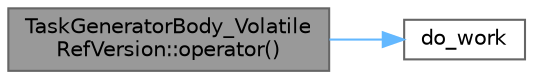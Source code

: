 digraph "TaskGeneratorBody_VolatileRefVersion::operator()"
{
 // LATEX_PDF_SIZE
  bgcolor="transparent";
  edge [fontname=Helvetica,fontsize=10,labelfontname=Helvetica,labelfontsize=10];
  node [fontname=Helvetica,fontsize=10,shape=box,height=0.2,width=0.4];
  rankdir="LR";
  Node1 [id="Node000001",label="TaskGeneratorBody_Volatile\lRefVersion::operator()",height=0.2,width=0.4,color="gray40", fillcolor="grey60", style="filled", fontcolor="black",tooltip=" "];
  Node1 -> Node2 [id="edge1_Node000001_Node000002",color="steelblue1",style="solid",tooltip=" "];
  Node2 [id="Node000002",label="do_work",height=0.2,width=0.4,color="grey40", fillcolor="white", style="filled",URL="$test__parallel__do_8cpp.html#add62eed108899f598431581cbd8f6f17",tooltip=" "];
}
